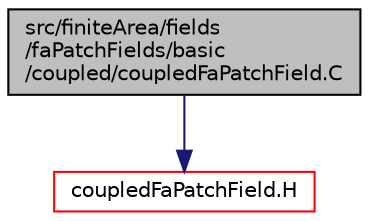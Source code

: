 digraph "src/finiteArea/fields/faPatchFields/basic/coupled/coupledFaPatchField.C"
{
  bgcolor="transparent";
  edge [fontname="Helvetica",fontsize="10",labelfontname="Helvetica",labelfontsize="10"];
  node [fontname="Helvetica",fontsize="10",shape=record];
  Node1 [label="src/finiteArea/fields\l/faPatchFields/basic\l/coupled/coupledFaPatchField.C",height=0.2,width=0.4,color="black", fillcolor="grey75", style="filled" fontcolor="black"];
  Node1 -> Node2 [color="midnightblue",fontsize="10",style="solid",fontname="Helvetica"];
  Node2 [label="coupledFaPatchField.H",height=0.2,width=0.4,color="red",URL="$coupledFaPatchField_8H.html"];
}
